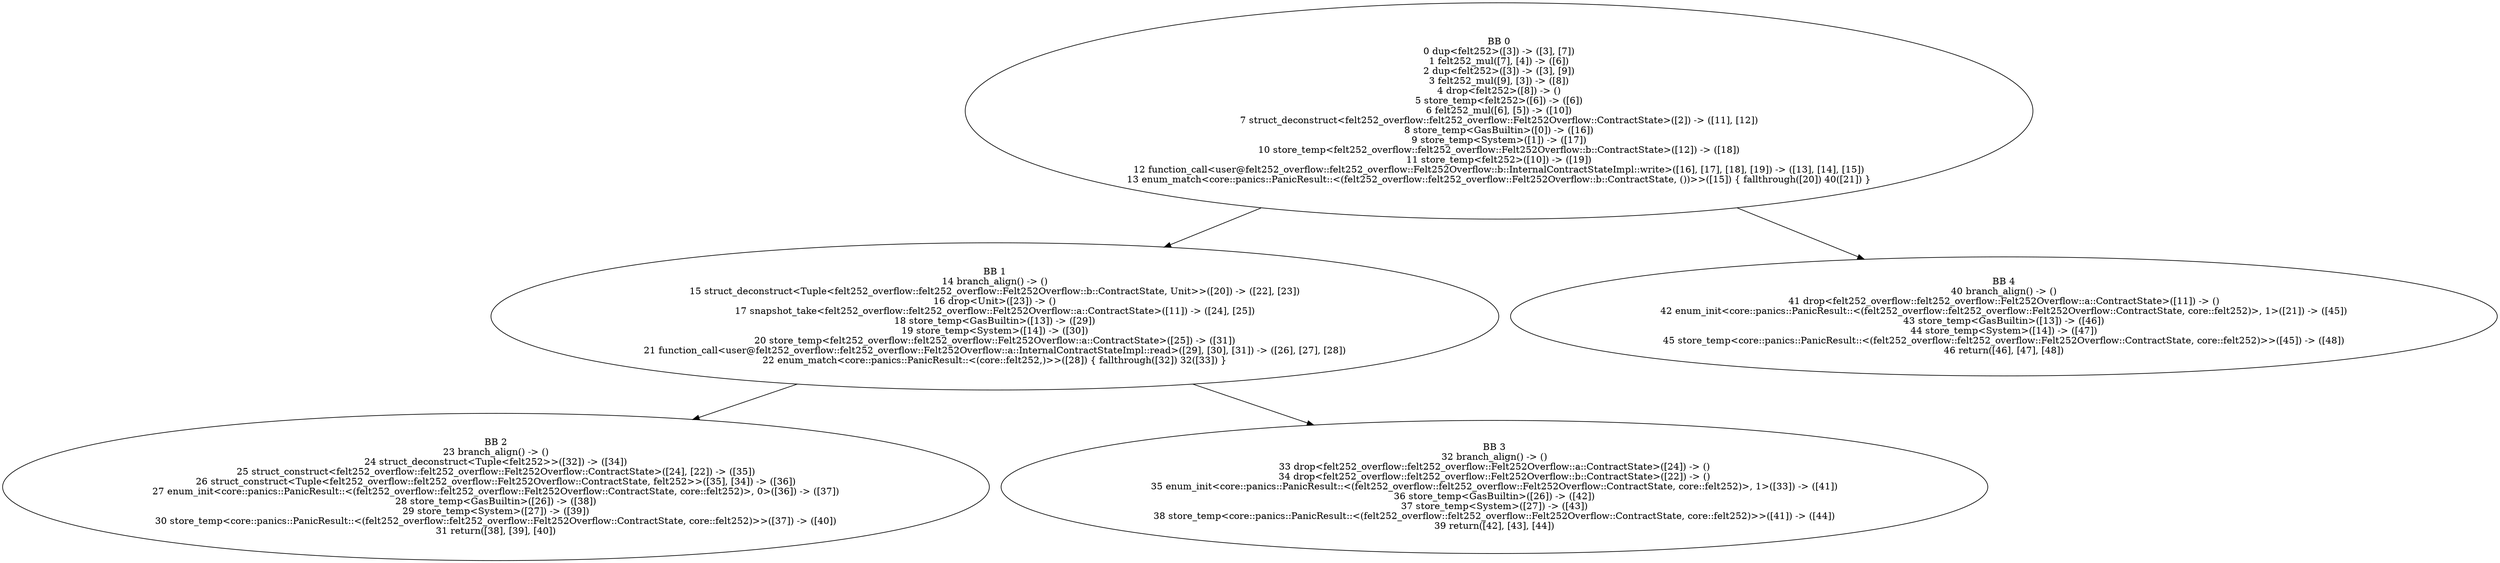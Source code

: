 digraph "felt252_overflow_felt252_overflow_Felt252Overflow_bad_mul_controlled.dot" {
    0[label="BB 0
0 dup<felt252>([3]) -> ([3], [7])
1 felt252_mul([7], [4]) -> ([6])
2 dup<felt252>([3]) -> ([3], [9])
3 felt252_mul([9], [3]) -> ([8])
4 drop<felt252>([8]) -> ()
5 store_temp<felt252>([6]) -> ([6])
6 felt252_mul([6], [5]) -> ([10])
7 struct_deconstruct<felt252_overflow::felt252_overflow::Felt252Overflow::ContractState>([2]) -> ([11], [12])
8 store_temp<GasBuiltin>([0]) -> ([16])
9 store_temp<System>([1]) -> ([17])
10 store_temp<felt252_overflow::felt252_overflow::Felt252Overflow::b::ContractState>([12]) -> ([18])
11 store_temp<felt252>([10]) -> ([19])
12 function_call<user@felt252_overflow::felt252_overflow::Felt252Overflow::b::InternalContractStateImpl::write>([16], [17], [18], [19]) -> ([13], [14], [15])
13 enum_match<core::panics::PanicResult::<(felt252_overflow::felt252_overflow::Felt252Overflow::b::ContractState, ())>>([15]) { fallthrough([20]) 40([21]) }
"]
    0 -> 1 
    0 -> 4 
    1[label="BB 1
14 branch_align() -> ()
15 struct_deconstruct<Tuple<felt252_overflow::felt252_overflow::Felt252Overflow::b::ContractState, Unit>>([20]) -> ([22], [23])
16 drop<Unit>([23]) -> ()
17 snapshot_take<felt252_overflow::felt252_overflow::Felt252Overflow::a::ContractState>([11]) -> ([24], [25])
18 store_temp<GasBuiltin>([13]) -> ([29])
19 store_temp<System>([14]) -> ([30])
20 store_temp<felt252_overflow::felt252_overflow::Felt252Overflow::a::ContractState>([25]) -> ([31])
21 function_call<user@felt252_overflow::felt252_overflow::Felt252Overflow::a::InternalContractStateImpl::read>([29], [30], [31]) -> ([26], [27], [28])
22 enum_match<core::panics::PanicResult::<(core::felt252,)>>([28]) { fallthrough([32]) 32([33]) }
"]
    1 -> 2 
    1 -> 3 
    2[label="BB 2
23 branch_align() -> ()
24 struct_deconstruct<Tuple<felt252>>([32]) -> ([34])
25 struct_construct<felt252_overflow::felt252_overflow::Felt252Overflow::ContractState>([24], [22]) -> ([35])
26 struct_construct<Tuple<felt252_overflow::felt252_overflow::Felt252Overflow::ContractState, felt252>>([35], [34]) -> ([36])
27 enum_init<core::panics::PanicResult::<(felt252_overflow::felt252_overflow::Felt252Overflow::ContractState, core::felt252)>, 0>([36]) -> ([37])
28 store_temp<GasBuiltin>([26]) -> ([38])
29 store_temp<System>([27]) -> ([39])
30 store_temp<core::panics::PanicResult::<(felt252_overflow::felt252_overflow::Felt252Overflow::ContractState, core::felt252)>>([37]) -> ([40])
31 return([38], [39], [40])
"]
    3[label="BB 3
32 branch_align() -> ()
33 drop<felt252_overflow::felt252_overflow::Felt252Overflow::a::ContractState>([24]) -> ()
34 drop<felt252_overflow::felt252_overflow::Felt252Overflow::b::ContractState>([22]) -> ()
35 enum_init<core::panics::PanicResult::<(felt252_overflow::felt252_overflow::Felt252Overflow::ContractState, core::felt252)>, 1>([33]) -> ([41])
36 store_temp<GasBuiltin>([26]) -> ([42])
37 store_temp<System>([27]) -> ([43])
38 store_temp<core::panics::PanicResult::<(felt252_overflow::felt252_overflow::Felt252Overflow::ContractState, core::felt252)>>([41]) -> ([44])
39 return([42], [43], [44])
"]
    4[label="BB 4
40 branch_align() -> ()
41 drop<felt252_overflow::felt252_overflow::Felt252Overflow::a::ContractState>([11]) -> ()
42 enum_init<core::panics::PanicResult::<(felt252_overflow::felt252_overflow::Felt252Overflow::ContractState, core::felt252)>, 1>([21]) -> ([45])
43 store_temp<GasBuiltin>([13]) -> ([46])
44 store_temp<System>([14]) -> ([47])
45 store_temp<core::panics::PanicResult::<(felt252_overflow::felt252_overflow::Felt252Overflow::ContractState, core::felt252)>>([45]) -> ([48])
46 return([46], [47], [48])
"]
}